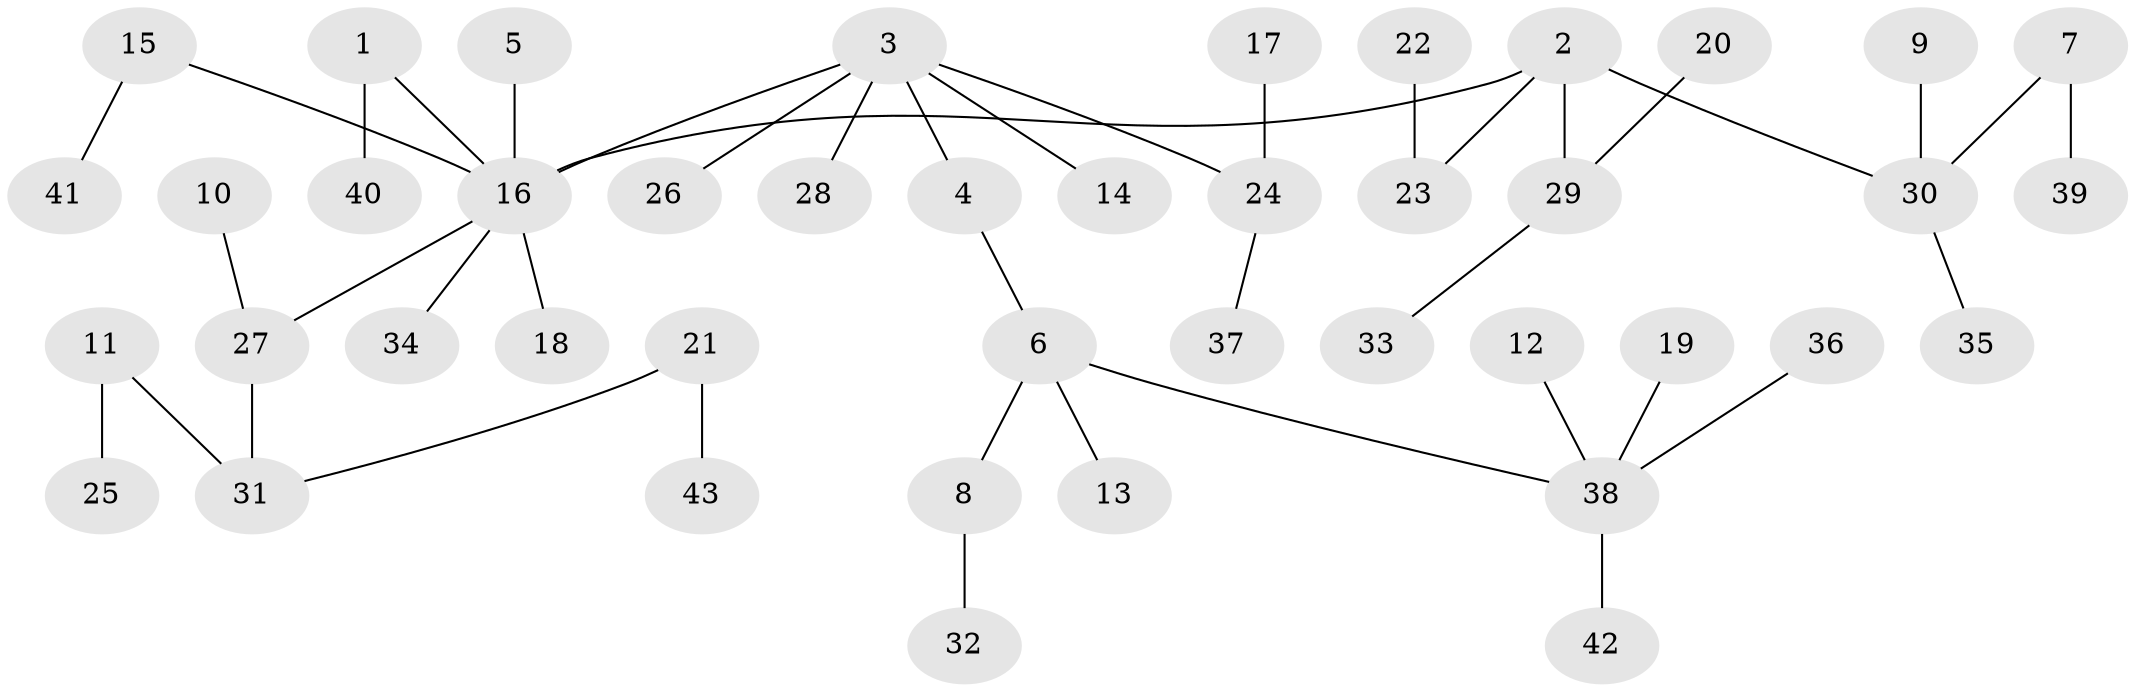 // original degree distribution, {2: 0.323943661971831, 9: 0.014084507042253521, 4: 0.08450704225352113, 6: 0.028169014084507043, 1: 0.49295774647887325, 3: 0.04225352112676056, 5: 0.014084507042253521}
// Generated by graph-tools (version 1.1) at 2025/37/03/04/25 23:37:19]
// undirected, 43 vertices, 42 edges
graph export_dot {
  node [color=gray90,style=filled];
  1;
  2;
  3;
  4;
  5;
  6;
  7;
  8;
  9;
  10;
  11;
  12;
  13;
  14;
  15;
  16;
  17;
  18;
  19;
  20;
  21;
  22;
  23;
  24;
  25;
  26;
  27;
  28;
  29;
  30;
  31;
  32;
  33;
  34;
  35;
  36;
  37;
  38;
  39;
  40;
  41;
  42;
  43;
  1 -- 16 [weight=1.0];
  1 -- 40 [weight=1.0];
  2 -- 16 [weight=1.0];
  2 -- 23 [weight=1.0];
  2 -- 29 [weight=1.0];
  2 -- 30 [weight=1.0];
  3 -- 4 [weight=1.0];
  3 -- 14 [weight=1.0];
  3 -- 16 [weight=1.0];
  3 -- 24 [weight=1.0];
  3 -- 26 [weight=1.0];
  3 -- 28 [weight=1.0];
  4 -- 6 [weight=1.0];
  5 -- 16 [weight=1.0];
  6 -- 8 [weight=1.0];
  6 -- 13 [weight=1.0];
  6 -- 38 [weight=1.0];
  7 -- 30 [weight=1.0];
  7 -- 39 [weight=1.0];
  8 -- 32 [weight=1.0];
  9 -- 30 [weight=1.0];
  10 -- 27 [weight=1.0];
  11 -- 25 [weight=1.0];
  11 -- 31 [weight=1.0];
  12 -- 38 [weight=1.0];
  15 -- 16 [weight=1.0];
  15 -- 41 [weight=1.0];
  16 -- 18 [weight=1.0];
  16 -- 27 [weight=1.0];
  16 -- 34 [weight=1.0];
  17 -- 24 [weight=1.0];
  19 -- 38 [weight=1.0];
  20 -- 29 [weight=1.0];
  21 -- 31 [weight=1.0];
  21 -- 43 [weight=1.0];
  22 -- 23 [weight=1.0];
  24 -- 37 [weight=1.0];
  27 -- 31 [weight=1.0];
  29 -- 33 [weight=1.0];
  30 -- 35 [weight=1.0];
  36 -- 38 [weight=1.0];
  38 -- 42 [weight=1.0];
}
